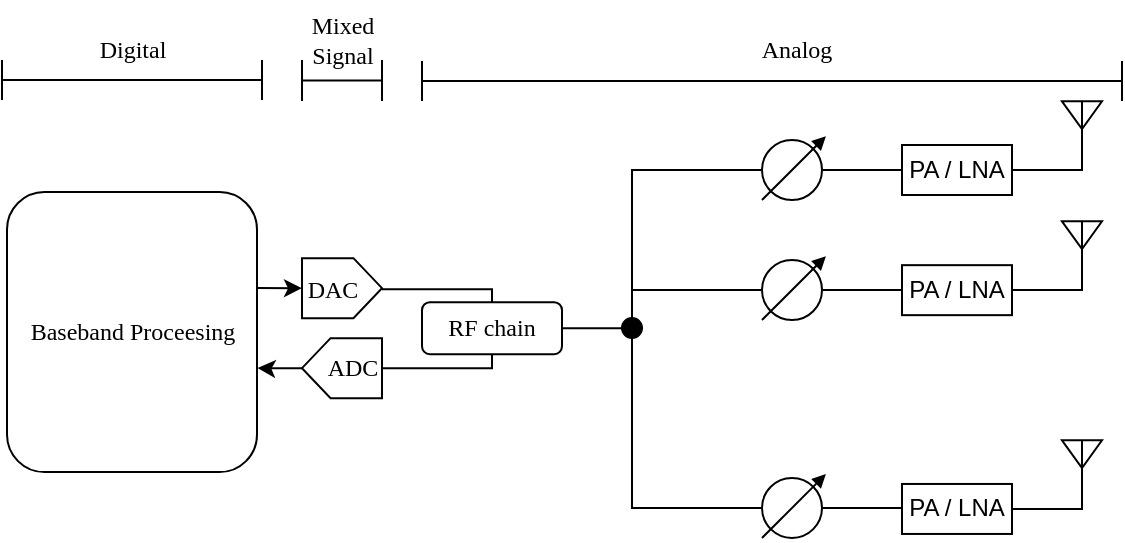 <mxfile version="26.1.1">
  <diagram name="Page-1" id="6NJ-20QQG3fvARiA23z1">
    <mxGraphModel dx="867" dy="515" grid="1" gridSize="10" guides="1" tooltips="1" connect="1" arrows="1" fold="1" page="1" pageScale="1" pageWidth="850" pageHeight="1100" math="0" shadow="0">
      <root>
        <mxCell id="0" />
        <mxCell id="1" parent="0" />
        <mxCell id="1rw6VjLCdA-qJpvYcRYI-9" value="" style="verticalLabelPosition=bottom;shadow=0;dashed=0;align=center;html=1;verticalAlign=top;shape=mxgraph.electrical.abstract.dac;fontFamily=Modern;fontSource=https%3A%2F%2Fsourceforge.net%2Fprojects%2Fcm-unicode%2F;" parent="1" vertex="1">
          <mxGeometry x="310" y="339.08" width="40" height="30" as="geometry" />
        </mxCell>
        <mxCell id="1rw6VjLCdA-qJpvYcRYI-10" style="edgeStyle=orthogonalEdgeStyle;rounded=0;orthogonalLoop=1;jettySize=auto;html=1;entryX=0.5;entryY=0;entryDx=0;entryDy=0;endArrow=none;startFill=0;fontFamily=Modern;fontSource=https%3A%2F%2Fsourceforge.net%2Fprojects%2Fcm-unicode%2F;" parent="1" source="1rw6VjLCdA-qJpvYcRYI-11" target="1rw6VjLCdA-qJpvYcRYI-16" edge="1">
          <mxGeometry relative="1" as="geometry">
            <Array as="points">
              <mxPoint x="405" y="354.08" />
            </Array>
          </mxGeometry>
        </mxCell>
        <mxCell id="1rw6VjLCdA-qJpvYcRYI-11" value="&lt;font data-font-src=&quot;https://sourceforge.net/projects/cm-unicode/&quot;&gt;DAC&lt;/font&gt;" style="text;html=1;align=center;verticalAlign=middle;resizable=0;points=[];autosize=1;strokeColor=none;fillColor=none;fontFamily=Modern;fontSource=https%3A%2F%2Fsourceforge.net%2Fprojects%2Fcm-unicode%2F;" parent="1" vertex="1">
          <mxGeometry x="300" y="339.58" width="50" height="30" as="geometry" />
        </mxCell>
        <mxCell id="1rw6VjLCdA-qJpvYcRYI-12" style="edgeStyle=orthogonalEdgeStyle;rounded=0;orthogonalLoop=1;jettySize=auto;html=1;entryX=0.5;entryY=1;entryDx=0;entryDy=0;endArrow=none;startFill=0;fontFamily=Modern;fontSource=https%3A%2F%2Fsourceforge.net%2Fprojects%2Fcm-unicode%2F;" parent="1" source="1rw6VjLCdA-qJpvYcRYI-13" target="1rw6VjLCdA-qJpvYcRYI-16" edge="1">
          <mxGeometry relative="1" as="geometry">
            <Array as="points">
              <mxPoint x="405" y="394.08" />
            </Array>
          </mxGeometry>
        </mxCell>
        <mxCell id="1rw6VjLCdA-qJpvYcRYI-13" value="" style="verticalLabelPosition=bottom;shadow=0;dashed=0;align=center;html=1;verticalAlign=top;shape=mxgraph.electrical.abstract.dac;rotation=-180;fontFamily=Modern;fontSource=https%3A%2F%2Fsourceforge.net%2Fprojects%2Fcm-unicode%2F;" parent="1" vertex="1">
          <mxGeometry x="310" y="379.08" width="40" height="30" as="geometry" />
        </mxCell>
        <mxCell id="1rw6VjLCdA-qJpvYcRYI-14" value="&lt;font&gt;ADC&lt;/font&gt;" style="text;html=1;align=center;verticalAlign=middle;resizable=0;points=[];autosize=1;strokeColor=none;fillColor=none;fontFamily=Modern;fontSource=https%3A%2F%2Fsourceforge.net%2Fprojects%2Fcm-unicode%2F;" parent="1" vertex="1">
          <mxGeometry x="310" y="379.08" width="50" height="30" as="geometry" />
        </mxCell>
        <mxCell id="1rw6VjLCdA-qJpvYcRYI-15" style="edgeStyle=orthogonalEdgeStyle;rounded=0;orthogonalLoop=1;jettySize=auto;html=1;endArrow=none;startFill=0;fontFamily=Modern;fontSource=https%3A%2F%2Fsourceforge.net%2Fprojects%2Fcm-unicode%2F;" parent="1" source="1rw6VjLCdA-qJpvYcRYI-16" edge="1">
          <mxGeometry relative="1" as="geometry">
            <mxPoint x="470" y="374.08" as="targetPoint" />
          </mxGeometry>
        </mxCell>
        <mxCell id="1rw6VjLCdA-qJpvYcRYI-16" value="RF chain" style="rounded=1;whiteSpace=wrap;html=1;fontFamily=Modern;fontSource=https%3A%2F%2Fsourceforge.net%2Fprojects%2Fcm-unicode%2F;" parent="1" vertex="1">
          <mxGeometry x="370" y="361.08" width="70" height="26" as="geometry" />
        </mxCell>
        <mxCell id="1rw6VjLCdA-qJpvYcRYI-24" value="&lt;div&gt;Baseband Proceesing&lt;/div&gt;" style="rounded=1;whiteSpace=wrap;html=1;fontFamily=Modern;fontSource=https%3A%2F%2Fsourceforge.net%2Fprojects%2Fcm-unicode%2F;" parent="1" vertex="1">
          <mxGeometry x="162.5" y="306.04" width="125" height="140" as="geometry" />
        </mxCell>
        <mxCell id="1rw6VjLCdA-qJpvYcRYI-45" value="Digital" style="text;html=1;align=center;verticalAlign=middle;resizable=0;points=[];autosize=1;strokeColor=none;fillColor=none;fontFamily=Modern;fontSource=https%3A%2F%2Fsourceforge.net%2Fprojects%2Fcm-unicode%2F;" parent="1" vertex="1">
          <mxGeometry x="195" y="220" width="60" height="30" as="geometry" />
        </mxCell>
        <mxCell id="1rw6VjLCdA-qJpvYcRYI-46" value="Mixed &lt;br&gt;Signal" style="text;html=1;align=center;verticalAlign=middle;resizable=0;points=[];autosize=1;strokeColor=none;fillColor=none;fontFamily=Modern;fontSource=https%3A%2F%2Fsourceforge.net%2Fprojects%2Fcm-unicode%2F;" parent="1" vertex="1">
          <mxGeometry x="305" y="210" width="50" height="40" as="geometry" />
        </mxCell>
        <mxCell id="1rw6VjLCdA-qJpvYcRYI-47" value="Analog" style="text;html=1;align=center;verticalAlign=middle;resizable=0;points=[];autosize=1;strokeColor=none;fillColor=none;fontFamily=Modern;fontSource=https%3A%2F%2Fsourceforge.net%2Fprojects%2Fcm-unicode%2F;" parent="1" vertex="1">
          <mxGeometry x="526.52" y="220" width="60" height="30" as="geometry" />
        </mxCell>
        <mxCell id="1rw6VjLCdA-qJpvYcRYI-48" style="edgeStyle=orthogonalEdgeStyle;rounded=0;orthogonalLoop=1;jettySize=auto;html=1;endArrow=none;startFill=1;startArrow=classic;entryX=1;entryY=0.343;entryDx=0;entryDy=0;entryPerimeter=0;fontFamily=Modern;fontSource=https%3A%2F%2Fsourceforge.net%2Fprojects%2Fcm-unicode%2F;" parent="1" source="1rw6VjLCdA-qJpvYcRYI-9" target="1rw6VjLCdA-qJpvYcRYI-24" edge="1">
          <mxGeometry relative="1" as="geometry">
            <mxPoint x="290" y="354.08" as="targetPoint" />
          </mxGeometry>
        </mxCell>
        <mxCell id="1rw6VjLCdA-qJpvYcRYI-73" style="edgeStyle=orthogonalEdgeStyle;rounded=0;orthogonalLoop=1;jettySize=auto;html=1;entryX=0;entryY=0.5;entryDx=0;entryDy=0;endArrow=none;startFill=0;fontFamily=Modern;fontSource=https%3A%2F%2Fsourceforge.net%2Fprojects%2Fcm-unicode%2F;" parent="1" source="1rw6VjLCdA-qJpvYcRYI-57" target="1rw6VjLCdA-qJpvYcRYI-63" edge="1">
          <mxGeometry relative="1" as="geometry">
            <Array as="points">
              <mxPoint x="475" y="295" />
            </Array>
          </mxGeometry>
        </mxCell>
        <mxCell id="1rw6VjLCdA-qJpvYcRYI-83" style="edgeStyle=orthogonalEdgeStyle;rounded=0;orthogonalLoop=1;jettySize=auto;html=1;endArrow=none;startFill=0;fontFamily=Modern;fontSource=https%3A%2F%2Fsourceforge.net%2Fprojects%2Fcm-unicode%2F;" parent="1" source="1rw6VjLCdA-qJpvYcRYI-57" edge="1">
          <mxGeometry relative="1" as="geometry">
            <mxPoint x="540" y="355" as="targetPoint" />
            <Array as="points">
              <mxPoint x="475" y="355" />
            </Array>
          </mxGeometry>
        </mxCell>
        <mxCell id="1rw6VjLCdA-qJpvYcRYI-90" style="edgeStyle=orthogonalEdgeStyle;rounded=0;orthogonalLoop=1;jettySize=auto;html=1;entryX=0;entryY=0.5;entryDx=0;entryDy=0;endArrow=none;startFill=0;exitX=0.5;exitY=1;exitDx=0;exitDy=0;fontFamily=Modern;fontSource=https%3A%2F%2Fsourceforge.net%2Fprojects%2Fcm-unicode%2F;" parent="1" source="1rw6VjLCdA-qJpvYcRYI-57" target="1rw6VjLCdA-qJpvYcRYI-85" edge="1">
          <mxGeometry relative="1" as="geometry">
            <mxPoint x="475" y="378.96" as="sourcePoint" />
            <Array as="points">
              <mxPoint x="475" y="464" />
            </Array>
          </mxGeometry>
        </mxCell>
        <mxCell id="1rw6VjLCdA-qJpvYcRYI-57" value="" style="ellipse;whiteSpace=wrap;html=1;aspect=fixed;fillColor=#000000;fontFamily=Modern;fontSource=https%3A%2F%2Fsourceforge.net%2Fprojects%2Fcm-unicode%2F;" parent="1" vertex="1">
          <mxGeometry x="470" y="369.04" width="10" height="10" as="geometry" />
        </mxCell>
        <mxCell id="1rw6VjLCdA-qJpvYcRYI-76" value="" style="group;fontFamily=Modern;fontSource=https%3A%2F%2Fsourceforge.net%2Fprojects%2Fcm-unicode%2F;" parent="1" vertex="1" connectable="0">
          <mxGeometry x="540" y="280" width="33.04" height="31.04" as="geometry" />
        </mxCell>
        <mxCell id="1rw6VjLCdA-qJpvYcRYI-63" value="" style="ellipse;whiteSpace=wrap;html=1;aspect=fixed;fontFamily=Modern;fontSource=https%3A%2F%2Fsourceforge.net%2Fprojects%2Fcm-unicode%2F;" parent="1rw6VjLCdA-qJpvYcRYI-76" vertex="1">
          <mxGeometry width="30" height="30" as="geometry" />
        </mxCell>
        <mxCell id="1rw6VjLCdA-qJpvYcRYI-70" value="" style="group;fontFamily=Modern;fontSource=https%3A%2F%2Fsourceforge.net%2Fprojects%2Fcm-unicode%2F;" parent="1rw6VjLCdA-qJpvYcRYI-76" vertex="1" connectable="0">
          <mxGeometry y="0.004" width="33.04" height="31.036" as="geometry" />
        </mxCell>
        <mxCell id="1rw6VjLCdA-qJpvYcRYI-71" value="" style="group;fontFamily=Modern;fontSource=https%3A%2F%2Fsourceforge.net%2Fprojects%2Fcm-unicode%2F;" parent="1rw6VjLCdA-qJpvYcRYI-70" vertex="1" connectable="0">
          <mxGeometry y="-3" width="33.04" height="33" as="geometry" />
        </mxCell>
        <mxCell id="1rw6VjLCdA-qJpvYcRYI-66" value="" style="endArrow=none;html=1;rounded=0;entryX=0.372;entryY=0.5;entryDx=0;entryDy=0;entryPerimeter=0;fontFamily=Modern;fontSource=https%3A%2F%2Fsourceforge.net%2Fprojects%2Fcm-unicode%2F;" parent="1rw6VjLCdA-qJpvYcRYI-71" target="1rw6VjLCdA-qJpvYcRYI-69" edge="1">
          <mxGeometry width="50" height="50" relative="1" as="geometry">
            <mxPoint y="33" as="sourcePoint" />
            <mxPoint x="31.938" y="1.101" as="targetPoint" />
          </mxGeometry>
        </mxCell>
        <mxCell id="1rw6VjLCdA-qJpvYcRYI-69" value="" style="triangle;whiteSpace=wrap;html=1;rotation=-45;gradientColor=none;fillColor=#000000;fontFamily=Modern;fontSource=https%3A%2F%2Fsourceforge.net%2Fprojects%2Fcm-unicode%2F;" parent="1rw6VjLCdA-qJpvYcRYI-71" vertex="1">
          <mxGeometry x="26.615" y="1.101" width="5.323" height="5.316" as="geometry" />
        </mxCell>
        <mxCell id="1rw6VjLCdA-qJpvYcRYI-77" value="" style="group;fontFamily=Modern;fontSource=https%3A%2F%2Fsourceforge.net%2Fprojects%2Fcm-unicode%2F;" parent="1" vertex="1" connectable="0">
          <mxGeometry x="540" y="340" width="33.04" height="31.04" as="geometry" />
        </mxCell>
        <mxCell id="1rw6VjLCdA-qJpvYcRYI-78" value="" style="ellipse;whiteSpace=wrap;html=1;aspect=fixed;fontFamily=Modern;fontSource=https%3A%2F%2Fsourceforge.net%2Fprojects%2Fcm-unicode%2F;" parent="1rw6VjLCdA-qJpvYcRYI-77" vertex="1">
          <mxGeometry width="30" height="30" as="geometry" />
        </mxCell>
        <mxCell id="1rw6VjLCdA-qJpvYcRYI-79" value="" style="group;fontFamily=Modern;fontSource=https%3A%2F%2Fsourceforge.net%2Fprojects%2Fcm-unicode%2F;" parent="1rw6VjLCdA-qJpvYcRYI-77" vertex="1" connectable="0">
          <mxGeometry y="0.004" width="33.04" height="31.036" as="geometry" />
        </mxCell>
        <mxCell id="1rw6VjLCdA-qJpvYcRYI-80" value="" style="group;fontFamily=Modern;fontSource=https%3A%2F%2Fsourceforge.net%2Fprojects%2Fcm-unicode%2F;" parent="1rw6VjLCdA-qJpvYcRYI-79" vertex="1" connectable="0">
          <mxGeometry y="-3" width="33.04" height="33" as="geometry" />
        </mxCell>
        <mxCell id="1rw6VjLCdA-qJpvYcRYI-81" value="" style="endArrow=none;html=1;rounded=0;entryX=0.372;entryY=0.5;entryDx=0;entryDy=0;entryPerimeter=0;fontFamily=Modern;fontSource=https%3A%2F%2Fsourceforge.net%2Fprojects%2Fcm-unicode%2F;" parent="1rw6VjLCdA-qJpvYcRYI-80" target="1rw6VjLCdA-qJpvYcRYI-82" edge="1">
          <mxGeometry width="50" height="50" relative="1" as="geometry">
            <mxPoint y="33" as="sourcePoint" />
            <mxPoint x="31.938" y="1.101" as="targetPoint" />
          </mxGeometry>
        </mxCell>
        <mxCell id="1rw6VjLCdA-qJpvYcRYI-82" value="" style="triangle;whiteSpace=wrap;html=1;rotation=-45;gradientColor=none;fillColor=#000000;fontFamily=Modern;fontSource=https%3A%2F%2Fsourceforge.net%2Fprojects%2Fcm-unicode%2F;" parent="1rw6VjLCdA-qJpvYcRYI-80" vertex="1">
          <mxGeometry x="26.615" y="1.101" width="5.323" height="5.316" as="geometry" />
        </mxCell>
        <mxCell id="1rw6VjLCdA-qJpvYcRYI-84" value="" style="group;fontFamily=Modern;fontSource=https%3A%2F%2Fsourceforge.net%2Fprojects%2Fcm-unicode%2F;" parent="1" vertex="1" connectable="0">
          <mxGeometry x="540" y="448.96" width="33.04" height="31.04" as="geometry" />
        </mxCell>
        <mxCell id="1rw6VjLCdA-qJpvYcRYI-85" value="" style="ellipse;whiteSpace=wrap;html=1;aspect=fixed;fontFamily=Modern;fontSource=https%3A%2F%2Fsourceforge.net%2Fprojects%2Fcm-unicode%2F;" parent="1rw6VjLCdA-qJpvYcRYI-84" vertex="1">
          <mxGeometry width="30" height="30" as="geometry" />
        </mxCell>
        <mxCell id="1rw6VjLCdA-qJpvYcRYI-86" value="" style="group;fontFamily=Modern;fontSource=https%3A%2F%2Fsourceforge.net%2Fprojects%2Fcm-unicode%2F;" parent="1rw6VjLCdA-qJpvYcRYI-84" vertex="1" connectable="0">
          <mxGeometry y="0.004" width="33.04" height="31.036" as="geometry" />
        </mxCell>
        <mxCell id="1rw6VjLCdA-qJpvYcRYI-87" value="" style="group;fontFamily=Modern;fontSource=https%3A%2F%2Fsourceforge.net%2Fprojects%2Fcm-unicode%2F;" parent="1rw6VjLCdA-qJpvYcRYI-86" vertex="1" connectable="0">
          <mxGeometry y="-3" width="33.04" height="33" as="geometry" />
        </mxCell>
        <mxCell id="1rw6VjLCdA-qJpvYcRYI-88" value="" style="endArrow=none;html=1;rounded=0;entryX=0.372;entryY=0.5;entryDx=0;entryDy=0;entryPerimeter=0;fontFamily=Modern;fontSource=https%3A%2F%2Fsourceforge.net%2Fprojects%2Fcm-unicode%2F;" parent="1rw6VjLCdA-qJpvYcRYI-87" target="1rw6VjLCdA-qJpvYcRYI-89" edge="1">
          <mxGeometry width="50" height="50" relative="1" as="geometry">
            <mxPoint y="33" as="sourcePoint" />
            <mxPoint x="31.938" y="1.101" as="targetPoint" />
          </mxGeometry>
        </mxCell>
        <mxCell id="1rw6VjLCdA-qJpvYcRYI-89" value="" style="triangle;whiteSpace=wrap;html=1;rotation=-45;gradientColor=none;fillColor=#000000;fontFamily=Modern;fontSource=https%3A%2F%2Fsourceforge.net%2Fprojects%2Fcm-unicode%2F;" parent="1rw6VjLCdA-qJpvYcRYI-87" vertex="1">
          <mxGeometry x="26.615" y="1.101" width="5.323" height="5.316" as="geometry" />
        </mxCell>
        <mxCell id="1rw6VjLCdA-qJpvYcRYI-95" style="edgeStyle=orthogonalEdgeStyle;rounded=0;orthogonalLoop=1;jettySize=auto;html=1;exitX=1;exitY=0.5;exitDx=0;exitDy=0;entryX=0;entryY=0.5;entryDx=0;entryDy=0;endArrow=none;startFill=0;fontFamily=Modern;fontSource=https%3A%2F%2Fsourceforge.net%2Fprojects%2Fcm-unicode%2F;" parent="1" source="1rw6VjLCdA-qJpvYcRYI-85" edge="1">
          <mxGeometry relative="1" as="geometry">
            <mxPoint x="610" y="463.96" as="targetPoint" />
          </mxGeometry>
        </mxCell>
        <mxCell id="1rw6VjLCdA-qJpvYcRYI-96" style="edgeStyle=orthogonalEdgeStyle;rounded=0;orthogonalLoop=1;jettySize=auto;html=1;exitX=1;exitY=0.5;exitDx=0;exitDy=0;entryX=0;entryY=0.5;entryDx=0;entryDy=0;endArrow=none;startFill=0;fontFamily=Modern;fontSource=https%3A%2F%2Fsourceforge.net%2Fprojects%2Fcm-unicode%2F;" parent="1" source="1rw6VjLCdA-qJpvYcRYI-78" edge="1">
          <mxGeometry relative="1" as="geometry">
            <mxPoint x="610" y="355" as="targetPoint" />
          </mxGeometry>
        </mxCell>
        <mxCell id="1rw6VjLCdA-qJpvYcRYI-97" style="edgeStyle=orthogonalEdgeStyle;rounded=0;orthogonalLoop=1;jettySize=auto;html=1;exitX=1;exitY=0.5;exitDx=0;exitDy=0;entryX=0;entryY=0.5;entryDx=0;entryDy=0;endArrow=none;startFill=0;fontFamily=Modern;fontSource=https%3A%2F%2Fsourceforge.net%2Fprojects%2Fcm-unicode%2F;" parent="1" source="1rw6VjLCdA-qJpvYcRYI-63" edge="1">
          <mxGeometry relative="1" as="geometry">
            <mxPoint x="610" y="295" as="targetPoint" />
          </mxGeometry>
        </mxCell>
        <mxCell id="1rw6VjLCdA-qJpvYcRYI-101" value="" style="verticalLabelPosition=bottom;shadow=0;dashed=0;align=center;html=1;verticalAlign=top;shape=mxgraph.electrical.radio.aerial_-_antenna_2;fontFamily=Modern;fontSource=https%3A%2F%2Fsourceforge.net%2Fprojects%2Fcm-unicode%2F;" parent="1" vertex="1">
          <mxGeometry x="690" y="260.5" width="20" height="35" as="geometry" />
        </mxCell>
        <mxCell id="1rw6VjLCdA-qJpvYcRYI-104" value="" style="verticalLabelPosition=bottom;shadow=0;dashed=0;align=center;html=1;verticalAlign=top;shape=mxgraph.electrical.radio.aerial_-_antenna_2;fontFamily=Modern;fontSource=https%3A%2F%2Fsourceforge.net%2Fprojects%2Fcm-unicode%2F;" parent="1" vertex="1">
          <mxGeometry x="690" y="320.5" width="20" height="35" as="geometry" />
        </mxCell>
        <mxCell id="1rw6VjLCdA-qJpvYcRYI-105" value="" style="verticalLabelPosition=bottom;shadow=0;dashed=0;align=center;html=1;verticalAlign=top;shape=mxgraph.electrical.radio.aerial_-_antenna_2;fontFamily=Modern;fontSource=https%3A%2F%2Fsourceforge.net%2Fprojects%2Fcm-unicode%2F;" parent="1" vertex="1">
          <mxGeometry x="690" y="430" width="20" height="35" as="geometry" />
        </mxCell>
        <mxCell id="1rw6VjLCdA-qJpvYcRYI-106" style="edgeStyle=orthogonalEdgeStyle;rounded=0;orthogonalLoop=1;jettySize=auto;html=1;entryX=1.002;entryY=0.628;entryDx=0;entryDy=0;entryPerimeter=0;fontFamily=Modern;fontSource=https%3A%2F%2Fsourceforge.net%2Fprojects%2Fcm-unicode%2F;" parent="1" source="1rw6VjLCdA-qJpvYcRYI-14" target="1rw6VjLCdA-qJpvYcRYI-24" edge="1">
          <mxGeometry relative="1" as="geometry" />
        </mxCell>
        <mxCell id="1rw6VjLCdA-qJpvYcRYI-107" value="" style="shape=crossbar;whiteSpace=wrap;html=1;rounded=1;fontFamily=Modern;fontSource=https%3A%2F%2Fsourceforge.net%2Fprojects%2Fcm-unicode%2F;" parent="1" vertex="1">
          <mxGeometry x="160" y="240" width="130" height="20" as="geometry" />
        </mxCell>
        <mxCell id="1rw6VjLCdA-qJpvYcRYI-111" value="" style="shape=crossbar;whiteSpace=wrap;html=1;rounded=1;fontFamily=Modern;fontSource=https%3A%2F%2Fsourceforge.net%2Fprojects%2Fcm-unicode%2F;" parent="1" vertex="1">
          <mxGeometry x="310" y="240" width="40" height="20.5" as="geometry" />
        </mxCell>
        <mxCell id="1rw6VjLCdA-qJpvYcRYI-112" value="" style="shape=crossbar;whiteSpace=wrap;html=1;rounded=1;fontFamily=Modern;fontSource=https%3A%2F%2Fsourceforge.net%2Fprojects%2Fcm-unicode%2F;" parent="1" vertex="1">
          <mxGeometry x="370" y="240.5" width="350" height="20" as="geometry" />
        </mxCell>
        <mxCell id="uwZtjG7lHIYgBMCTw1V2-2" value="" style="shape=image;html=1;verticalAlign=top;verticalLabelPosition=bottom;labelBackgroundColor=#ffffff;imageAspect=0;aspect=fixed;image=https://cdn0.iconfinder.com/data/icons/phosphor-fill-vol-2/256/dots-three-outline-fill-128.png;rotation=90;fontFamily=Modern;fontSource=https%3A%2F%2Fsourceforge.net%2Fprojects%2Fcm-unicode%2F;" parent="1" vertex="1">
          <mxGeometry x="573.04" y="398.96" width="28" height="28" as="geometry" />
        </mxCell>
        <mxCell id="QCi8k7Yv4812ZZJfRpQ9-1" value="PA / LNA" style="rounded=0;whiteSpace=wrap;html=1;" vertex="1" parent="1">
          <mxGeometry x="610" y="282.5" width="55" height="25" as="geometry" />
        </mxCell>
        <mxCell id="QCi8k7Yv4812ZZJfRpQ9-2" style="edgeStyle=orthogonalEdgeStyle;rounded=0;orthogonalLoop=1;jettySize=auto;html=1;exitX=1;exitY=0.5;exitDx=0;exitDy=0;entryX=0.5;entryY=1;entryDx=0;entryDy=0;entryPerimeter=0;endArrow=none;startFill=0;" edge="1" parent="1" source="QCi8k7Yv4812ZZJfRpQ9-1" target="1rw6VjLCdA-qJpvYcRYI-101">
          <mxGeometry relative="1" as="geometry" />
        </mxCell>
        <mxCell id="QCi8k7Yv4812ZZJfRpQ9-6" value="PA / LNA" style="rounded=0;whiteSpace=wrap;html=1;" vertex="1" parent="1">
          <mxGeometry x="610" y="342.58" width="55" height="25" as="geometry" />
        </mxCell>
        <mxCell id="QCi8k7Yv4812ZZJfRpQ9-7" style="edgeStyle=orthogonalEdgeStyle;rounded=0;orthogonalLoop=1;jettySize=auto;html=1;exitX=1;exitY=0.5;exitDx=0;exitDy=0;entryX=0.499;entryY=0.991;entryDx=0;entryDy=0;entryPerimeter=0;endArrow=none;startFill=0;" edge="1" parent="1">
          <mxGeometry relative="1" as="geometry">
            <mxPoint x="699.98" y="355.135" as="targetPoint" />
            <mxPoint x="665" y="355.03" as="sourcePoint" />
          </mxGeometry>
        </mxCell>
        <mxCell id="QCi8k7Yv4812ZZJfRpQ9-11" style="edgeStyle=orthogonalEdgeStyle;rounded=0;orthogonalLoop=1;jettySize=auto;html=1;endArrow=none;startFill=0;" edge="1" parent="1" source="QCi8k7Yv4812ZZJfRpQ9-8">
          <mxGeometry relative="1" as="geometry">
            <mxPoint x="700" y="464.48" as="targetPoint" />
          </mxGeometry>
        </mxCell>
        <mxCell id="QCi8k7Yv4812ZZJfRpQ9-8" value="PA / LNA" style="rounded=0;whiteSpace=wrap;html=1;" vertex="1" parent="1">
          <mxGeometry x="610" y="451.98" width="55" height="25" as="geometry" />
        </mxCell>
      </root>
    </mxGraphModel>
  </diagram>
</mxfile>
